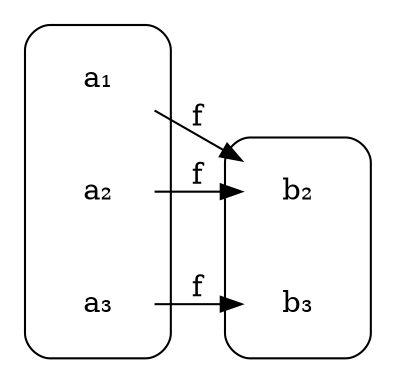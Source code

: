 digraph {
    rankdir=LR
    node[shape=plaintext]

    subgraph cluster_0  {
        style=rounded
        a1[label="a₁"]
        a2[label="a₂"]
        a3[label="a₃"]
    }

    a3 -> b2[label=f]
    a2 -> b1[label=f]
    a1 -> b1[label=f]

    subgraph cluster_1 {
        style=rounded
        b1[label="b₂"]
        b2[label="b₃"]
    }


}
